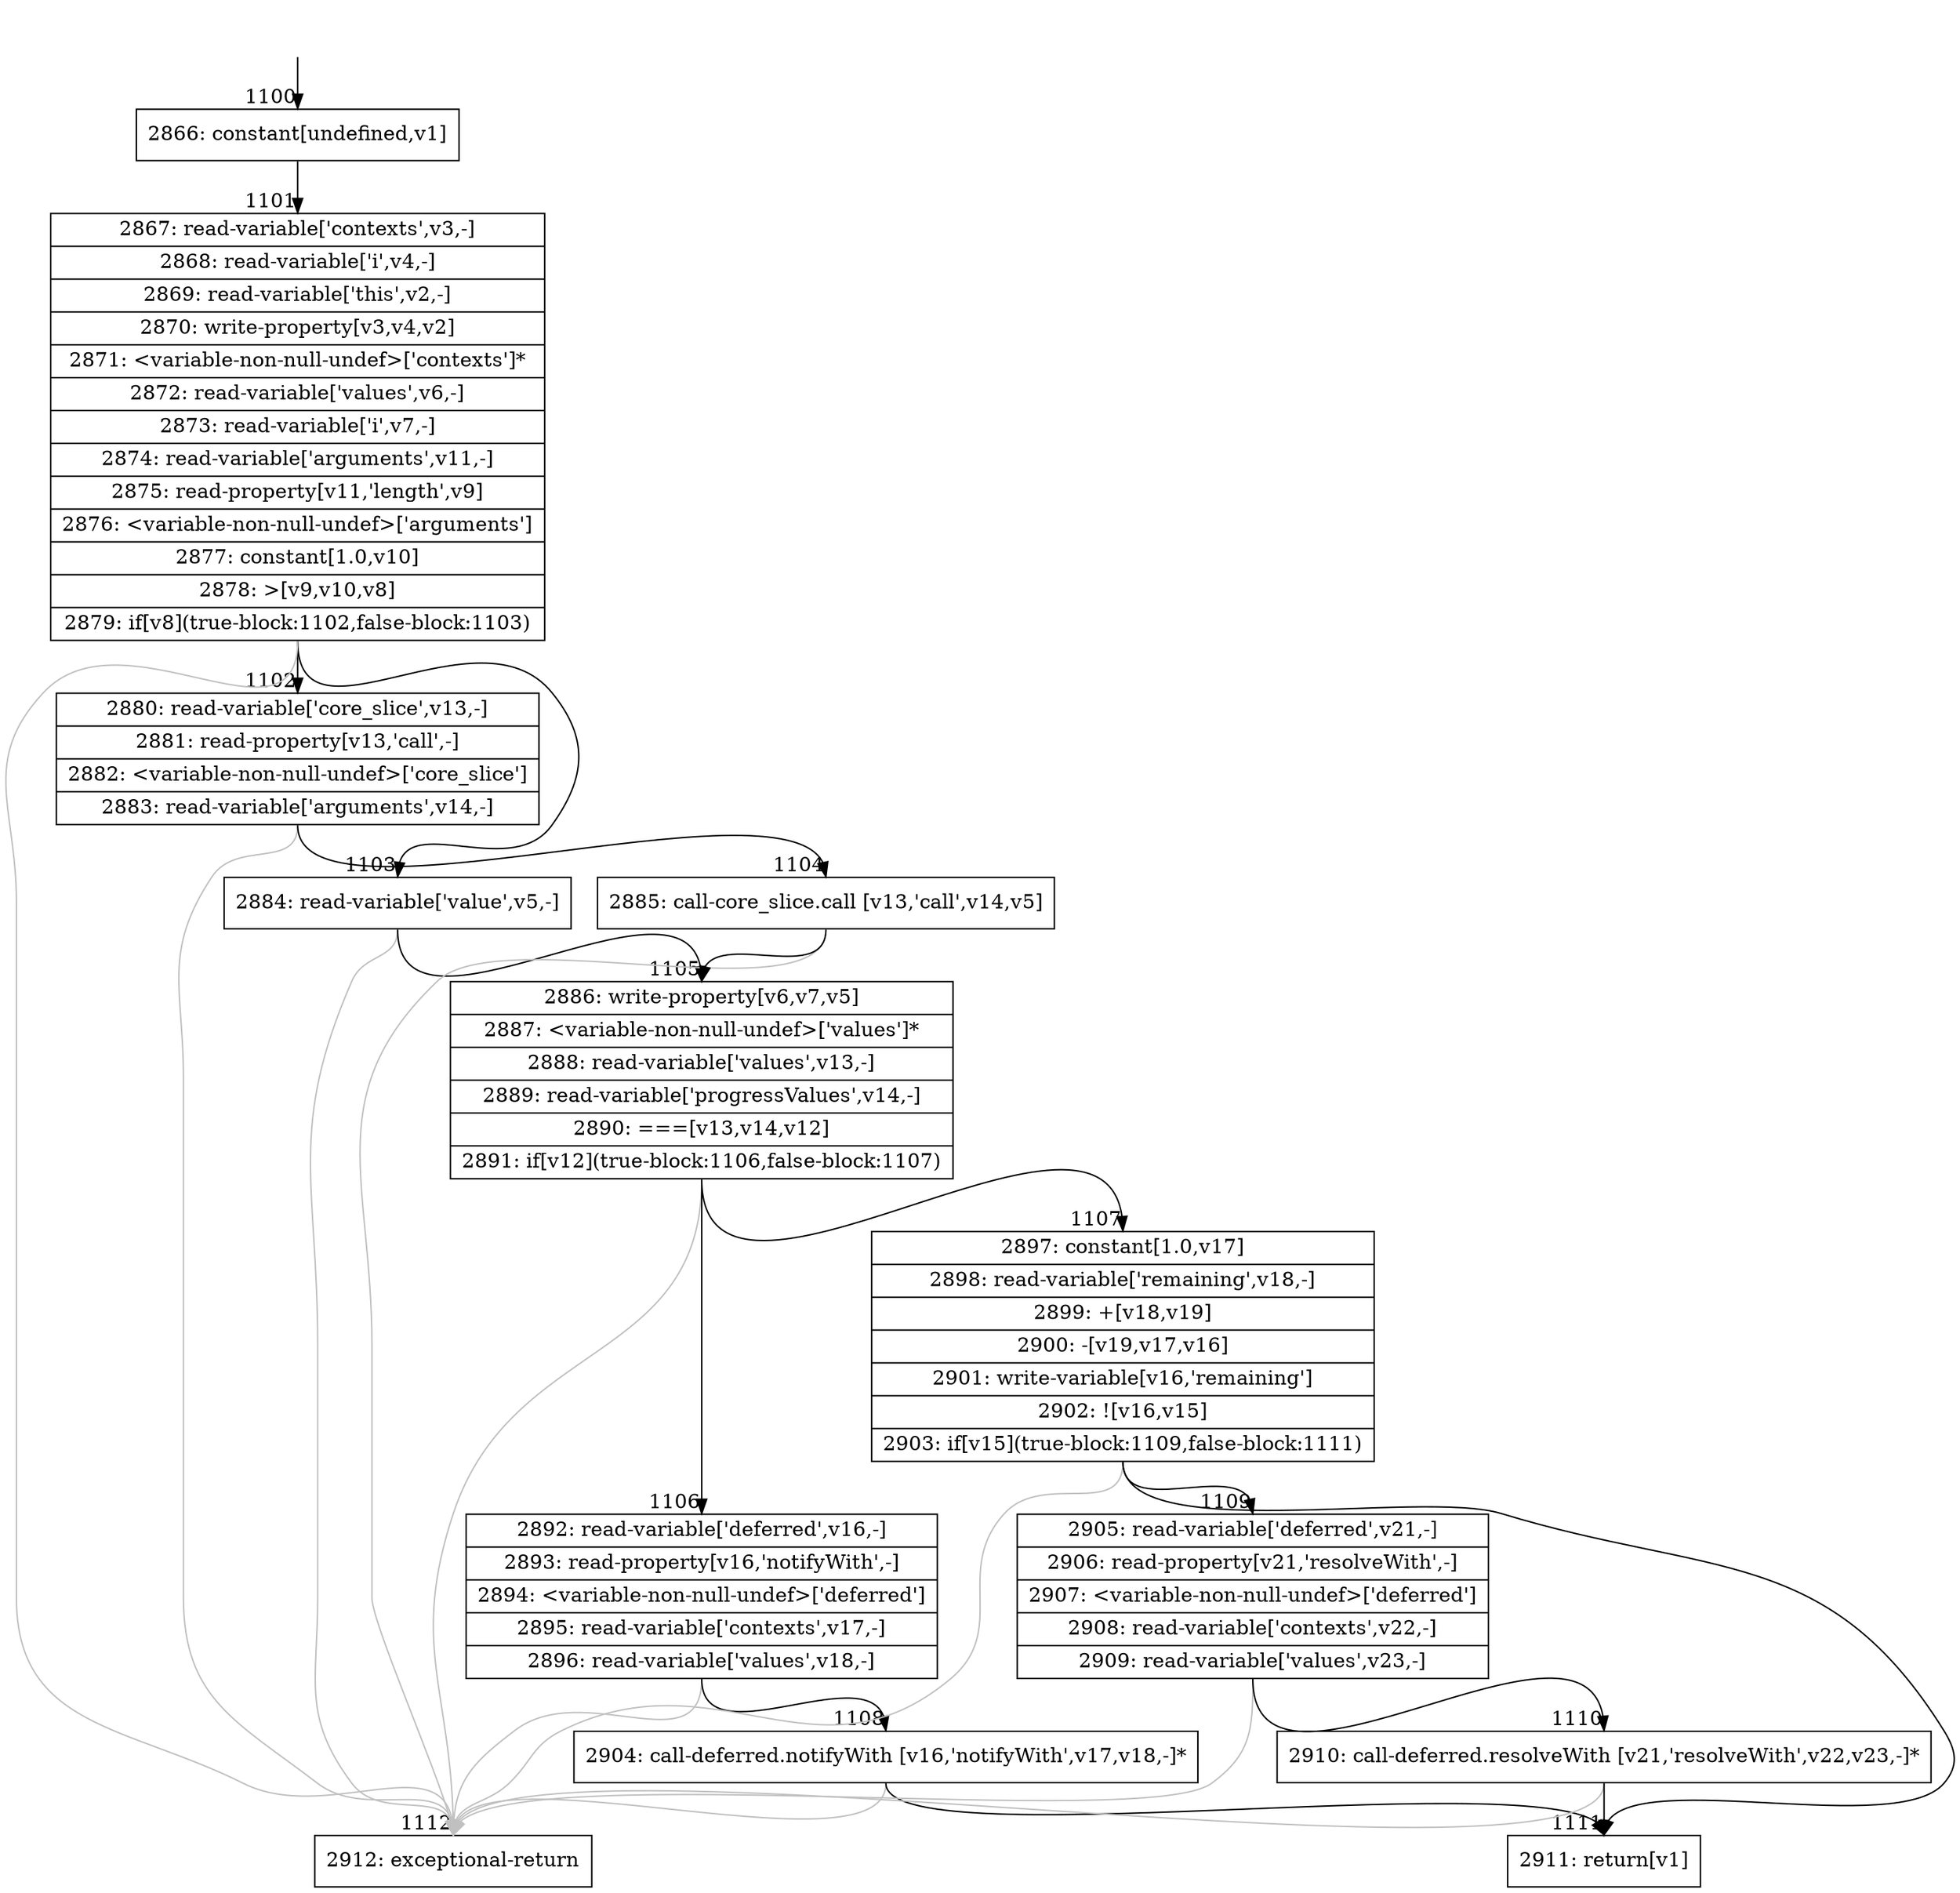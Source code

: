 digraph {
rankdir="TD"
BB_entry88[shape=none,label=""];
BB_entry88 -> BB1100 [tailport=s, headport=n, headlabel="    1100"]
BB1100 [shape=record label="{2866: constant[undefined,v1]}" ] 
BB1100 -> BB1101 [tailport=s, headport=n, headlabel="      1101"]
BB1101 [shape=record label="{2867: read-variable['contexts',v3,-]|2868: read-variable['i',v4,-]|2869: read-variable['this',v2,-]|2870: write-property[v3,v4,v2]|2871: \<variable-non-null-undef\>['contexts']*|2872: read-variable['values',v6,-]|2873: read-variable['i',v7,-]|2874: read-variable['arguments',v11,-]|2875: read-property[v11,'length',v9]|2876: \<variable-non-null-undef\>['arguments']|2877: constant[1.0,v10]|2878: \>[v9,v10,v8]|2879: if[v8](true-block:1102,false-block:1103)}" ] 
BB1101 -> BB1102 [tailport=s, headport=n, headlabel="      1102"]
BB1101 -> BB1103 [tailport=s, headport=n, headlabel="      1103"]
BB1101 -> BB1112 [tailport=s, headport=n, color=gray, headlabel="      1112"]
BB1102 [shape=record label="{2880: read-variable['core_slice',v13,-]|2881: read-property[v13,'call',-]|2882: \<variable-non-null-undef\>['core_slice']|2883: read-variable['arguments',v14,-]}" ] 
BB1102 -> BB1104 [tailport=s, headport=n, headlabel="      1104"]
BB1102 -> BB1112 [tailport=s, headport=n, color=gray]
BB1103 [shape=record label="{2884: read-variable['value',v5,-]}" ] 
BB1103 -> BB1105 [tailport=s, headport=n, headlabel="      1105"]
BB1103 -> BB1112 [tailport=s, headport=n, color=gray]
BB1104 [shape=record label="{2885: call-core_slice.call [v13,'call',v14,v5]}" ] 
BB1104 -> BB1105 [tailport=s, headport=n]
BB1104 -> BB1112 [tailport=s, headport=n, color=gray]
BB1105 [shape=record label="{2886: write-property[v6,v7,v5]|2887: \<variable-non-null-undef\>['values']*|2888: read-variable['values',v13,-]|2889: read-variable['progressValues',v14,-]|2890: ===[v13,v14,v12]|2891: if[v12](true-block:1106,false-block:1107)}" ] 
BB1105 -> BB1106 [tailport=s, headport=n, headlabel="      1106"]
BB1105 -> BB1107 [tailport=s, headport=n, headlabel="      1107"]
BB1105 -> BB1112 [tailport=s, headport=n, color=gray]
BB1106 [shape=record label="{2892: read-variable['deferred',v16,-]|2893: read-property[v16,'notifyWith',-]|2894: \<variable-non-null-undef\>['deferred']|2895: read-variable['contexts',v17,-]|2896: read-variable['values',v18,-]}" ] 
BB1106 -> BB1108 [tailport=s, headport=n, headlabel="      1108"]
BB1106 -> BB1112 [tailport=s, headport=n, color=gray]
BB1107 [shape=record label="{2897: constant[1.0,v17]|2898: read-variable['remaining',v18,-]|2899: +[v18,v19]|2900: -[v19,v17,v16]|2901: write-variable[v16,'remaining']|2902: ![v16,v15]|2903: if[v15](true-block:1109,false-block:1111)}" ] 
BB1107 -> BB1109 [tailport=s, headport=n, headlabel="      1109"]
BB1107 -> BB1111 [tailport=s, headport=n, headlabel="      1111"]
BB1107 -> BB1112 [tailport=s, headport=n, color=gray]
BB1108 [shape=record label="{2904: call-deferred.notifyWith [v16,'notifyWith',v17,v18,-]*}" ] 
BB1108 -> BB1111 [tailport=s, headport=n]
BB1108 -> BB1112 [tailport=s, headport=n, color=gray]
BB1109 [shape=record label="{2905: read-variable['deferred',v21,-]|2906: read-property[v21,'resolveWith',-]|2907: \<variable-non-null-undef\>['deferred']|2908: read-variable['contexts',v22,-]|2909: read-variable['values',v23,-]}" ] 
BB1109 -> BB1110 [tailport=s, headport=n, headlabel="      1110"]
BB1109 -> BB1112 [tailport=s, headport=n, color=gray]
BB1110 [shape=record label="{2910: call-deferred.resolveWith [v21,'resolveWith',v22,v23,-]*}" ] 
BB1110 -> BB1111 [tailport=s, headport=n]
BB1110 -> BB1112 [tailport=s, headport=n, color=gray]
BB1111 [shape=record label="{2911: return[v1]}" ] 
BB1112 [shape=record label="{2912: exceptional-return}" ] 
}
